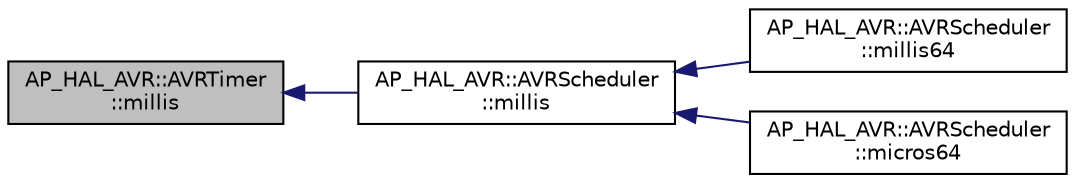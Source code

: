 digraph "AP_HAL_AVR::AVRTimer::millis"
{
 // INTERACTIVE_SVG=YES
  edge [fontname="Helvetica",fontsize="10",labelfontname="Helvetica",labelfontsize="10"];
  node [fontname="Helvetica",fontsize="10",shape=record];
  rankdir="LR";
  Node1 [label="AP_HAL_AVR::AVRTimer\l::millis",height=0.2,width=0.4,color="black", fillcolor="grey75", style="filled" fontcolor="black"];
  Node1 -> Node2 [dir="back",color="midnightblue",fontsize="10",style="solid",fontname="Helvetica"];
  Node2 [label="AP_HAL_AVR::AVRScheduler\l::millis",height=0.2,width=0.4,color="black", fillcolor="white", style="filled",URL="$classAP__HAL__AVR_1_1AVRScheduler.html#a125993bbe3e940d26f751457abb5f3f0"];
  Node2 -> Node3 [dir="back",color="midnightblue",fontsize="10",style="solid",fontname="Helvetica"];
  Node3 [label="AP_HAL_AVR::AVRScheduler\l::millis64",height=0.2,width=0.4,color="black", fillcolor="white", style="filled",URL="$classAP__HAL__AVR_1_1AVRScheduler.html#ad694f65a0911042d7409620da87f4607"];
  Node2 -> Node4 [dir="back",color="midnightblue",fontsize="10",style="solid",fontname="Helvetica"];
  Node4 [label="AP_HAL_AVR::AVRScheduler\l::micros64",height=0.2,width=0.4,color="black", fillcolor="white", style="filled",URL="$classAP__HAL__AVR_1_1AVRScheduler.html#aa7e80e94c6318c3af004d177d5cb0703"];
}
